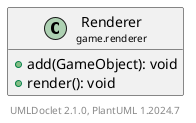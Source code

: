 @startuml
    set namespaceSeparator none
    hide empty fields
    hide empty methods

    class "<size:14>Renderer\n<size:10>game.renderer" as game.renderer.Renderer [[Renderer.html]] {
        +add(GameObject): void
        +render(): void
    }

    center footer UMLDoclet 2.1.0, PlantUML %version()
@enduml
